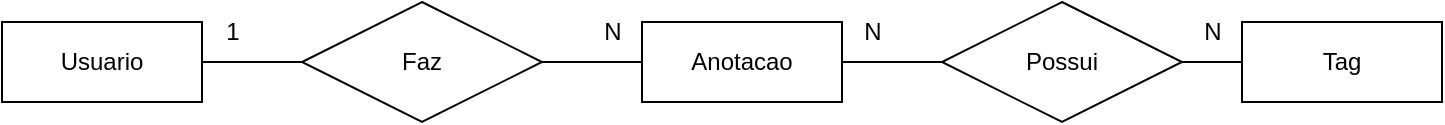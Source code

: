 <mxfile version="28.2.5" pages="3">
  <diagram name="Modelo Conceitual" id="Lt_gP5lcrWKtwSYR4-ge">
    <mxGraphModel dx="983" dy="536" grid="1" gridSize="10" guides="1" tooltips="1" connect="1" arrows="1" fold="1" page="1" pageScale="1" pageWidth="827" pageHeight="1169" math="0" shadow="0">
      <root>
        <mxCell id="0" />
        <mxCell id="1" parent="0" />
        <mxCell id="1m5cDO4Uhz5tJg_OAR0d-20" style="edgeStyle=orthogonalEdgeStyle;rounded=0;orthogonalLoop=1;jettySize=auto;html=1;endArrow=none;endFill=0;" edge="1" parent="1" source="1m5cDO4Uhz5tJg_OAR0d-14" target="1m5cDO4Uhz5tJg_OAR0d-17">
          <mxGeometry relative="1" as="geometry" />
        </mxCell>
        <mxCell id="1m5cDO4Uhz5tJg_OAR0d-14" value="Usuario" style="whiteSpace=wrap;html=1;align=center;" vertex="1" parent="1">
          <mxGeometry x="90" y="260" width="100" height="40" as="geometry" />
        </mxCell>
        <mxCell id="1m5cDO4Uhz5tJg_OAR0d-22" style="edgeStyle=orthogonalEdgeStyle;rounded=0;orthogonalLoop=1;jettySize=auto;html=1;endArrow=none;endFill=0;" edge="1" parent="1" source="1m5cDO4Uhz5tJg_OAR0d-15" target="1m5cDO4Uhz5tJg_OAR0d-18">
          <mxGeometry relative="1" as="geometry" />
        </mxCell>
        <mxCell id="1m5cDO4Uhz5tJg_OAR0d-15" value="Anotacao" style="whiteSpace=wrap;html=1;align=center;" vertex="1" parent="1">
          <mxGeometry x="410" y="260" width="100" height="40" as="geometry" />
        </mxCell>
        <mxCell id="1m5cDO4Uhz5tJg_OAR0d-16" value="Tag" style="whiteSpace=wrap;html=1;align=center;" vertex="1" parent="1">
          <mxGeometry x="710" y="260" width="100" height="40" as="geometry" />
        </mxCell>
        <mxCell id="1m5cDO4Uhz5tJg_OAR0d-21" style="edgeStyle=orthogonalEdgeStyle;rounded=0;orthogonalLoop=1;jettySize=auto;html=1;endArrow=none;endFill=0;" edge="1" parent="1" source="1m5cDO4Uhz5tJg_OAR0d-17" target="1m5cDO4Uhz5tJg_OAR0d-15">
          <mxGeometry relative="1" as="geometry" />
        </mxCell>
        <mxCell id="1m5cDO4Uhz5tJg_OAR0d-17" value="Faz" style="shape=rhombus;perimeter=rhombusPerimeter;whiteSpace=wrap;html=1;align=center;" vertex="1" parent="1">
          <mxGeometry x="240" y="250" width="120" height="60" as="geometry" />
        </mxCell>
        <mxCell id="1m5cDO4Uhz5tJg_OAR0d-23" style="edgeStyle=orthogonalEdgeStyle;rounded=0;orthogonalLoop=1;jettySize=auto;html=1;endArrow=none;endFill=0;" edge="1" parent="1" source="1m5cDO4Uhz5tJg_OAR0d-18" target="1m5cDO4Uhz5tJg_OAR0d-16">
          <mxGeometry relative="1" as="geometry" />
        </mxCell>
        <mxCell id="1m5cDO4Uhz5tJg_OAR0d-18" value="Possui" style="shape=rhombus;perimeter=rhombusPerimeter;whiteSpace=wrap;html=1;align=center;" vertex="1" parent="1">
          <mxGeometry x="560" y="250" width="120" height="60" as="geometry" />
        </mxCell>
        <mxCell id="1m5cDO4Uhz5tJg_OAR0d-24" value="1" style="text;html=1;align=center;verticalAlign=middle;resizable=0;points=[];autosize=1;strokeColor=none;fillColor=none;" vertex="1" parent="1">
          <mxGeometry x="190" y="250" width="30" height="30" as="geometry" />
        </mxCell>
        <mxCell id="1m5cDO4Uhz5tJg_OAR0d-25" value="N" style="text;html=1;align=center;verticalAlign=middle;resizable=0;points=[];autosize=1;strokeColor=none;fillColor=none;" vertex="1" parent="1">
          <mxGeometry x="380" y="250" width="30" height="30" as="geometry" />
        </mxCell>
        <mxCell id="1m5cDO4Uhz5tJg_OAR0d-26" value="N" style="text;html=1;align=center;verticalAlign=middle;resizable=0;points=[];autosize=1;strokeColor=none;fillColor=none;" vertex="1" parent="1">
          <mxGeometry x="510" y="250" width="30" height="30" as="geometry" />
        </mxCell>
        <mxCell id="1m5cDO4Uhz5tJg_OAR0d-27" value="N" style="text;html=1;align=center;verticalAlign=middle;resizable=0;points=[];autosize=1;strokeColor=none;fillColor=none;" vertex="1" parent="1">
          <mxGeometry x="680" y="250" width="30" height="30" as="geometry" />
        </mxCell>
      </root>
    </mxGraphModel>
  </diagram>
  <diagram name="Modelo Lógico" id="o75kNz4MQ6kqd22Fa2Tq">
    <mxGraphModel dx="2253" dy="777" grid="1" gridSize="10" guides="1" tooltips="1" connect="1" arrows="1" fold="1" page="1" pageScale="1" pageWidth="827" pageHeight="1169" math="0" shadow="0">
      <root>
        <mxCell id="HZD_evAEB9BxnQCouOl1-0" />
        <mxCell id="HZD_evAEB9BxnQCouOl1-1" parent="HZD_evAEB9BxnQCouOl1-0" />
        <mxCell id="0ffT88GB3_1SFxKbYCHc-0" value="Anotacao" style="shape=table;startSize=30;container=1;collapsible=1;childLayout=tableLayout;fixedRows=1;rowLines=0;fontStyle=1;align=center;resizeLast=1;html=1;" vertex="1" parent="HZD_evAEB9BxnQCouOl1-1">
          <mxGeometry x="290" y="120" width="180" height="270" as="geometry" />
        </mxCell>
        <mxCell id="0ffT88GB3_1SFxKbYCHc-1" value="" style="shape=tableRow;horizontal=0;startSize=0;swimlaneHead=0;swimlaneBody=0;fillColor=none;collapsible=0;dropTarget=0;points=[[0,0.5],[1,0.5]];portConstraint=eastwest;top=0;left=0;right=0;bottom=1;" vertex="1" parent="0ffT88GB3_1SFxKbYCHc-0">
          <mxGeometry y="30" width="180" height="30" as="geometry" />
        </mxCell>
        <mxCell id="0ffT88GB3_1SFxKbYCHc-2" value="PK" style="shape=partialRectangle;connectable=0;fillColor=none;top=0;left=0;bottom=0;right=0;fontStyle=1;overflow=hidden;whiteSpace=wrap;html=1;" vertex="1" parent="0ffT88GB3_1SFxKbYCHc-1">
          <mxGeometry width="30" height="30" as="geometry">
            <mxRectangle width="30" height="30" as="alternateBounds" />
          </mxGeometry>
        </mxCell>
        <mxCell id="0ffT88GB3_1SFxKbYCHc-3" value="id_anotacao" style="shape=partialRectangle;connectable=0;fillColor=none;top=0;left=0;bottom=0;right=0;align=left;spacingLeft=6;fontStyle=5;overflow=hidden;whiteSpace=wrap;html=1;" vertex="1" parent="0ffT88GB3_1SFxKbYCHc-1">
          <mxGeometry x="30" width="150" height="30" as="geometry">
            <mxRectangle width="150" height="30" as="alternateBounds" />
          </mxGeometry>
        </mxCell>
        <mxCell id="0ffT88GB3_1SFxKbYCHc-4" value="" style="shape=tableRow;horizontal=0;startSize=0;swimlaneHead=0;swimlaneBody=0;fillColor=none;collapsible=0;dropTarget=0;points=[[0,0.5],[1,0.5]];portConstraint=eastwest;top=0;left=0;right=0;bottom=0;" vertex="1" parent="0ffT88GB3_1SFxKbYCHc-0">
          <mxGeometry y="60" width="180" height="30" as="geometry" />
        </mxCell>
        <mxCell id="0ffT88GB3_1SFxKbYCHc-5" value="" style="shape=partialRectangle;connectable=0;fillColor=none;top=0;left=0;bottom=0;right=0;editable=1;overflow=hidden;whiteSpace=wrap;html=1;" vertex="1" parent="0ffT88GB3_1SFxKbYCHc-4">
          <mxGeometry width="30" height="30" as="geometry">
            <mxRectangle width="30" height="30" as="alternateBounds" />
          </mxGeometry>
        </mxCell>
        <mxCell id="0ffT88GB3_1SFxKbYCHc-6" value="titulo" style="shape=partialRectangle;connectable=0;fillColor=none;top=0;left=0;bottom=0;right=0;align=left;spacingLeft=6;overflow=hidden;whiteSpace=wrap;html=1;" vertex="1" parent="0ffT88GB3_1SFxKbYCHc-4">
          <mxGeometry x="30" width="150" height="30" as="geometry">
            <mxRectangle width="150" height="30" as="alternateBounds" />
          </mxGeometry>
        </mxCell>
        <mxCell id="0ffT88GB3_1SFxKbYCHc-7" value="" style="shape=tableRow;horizontal=0;startSize=0;swimlaneHead=0;swimlaneBody=0;fillColor=none;collapsible=0;dropTarget=0;points=[[0,0.5],[1,0.5]];portConstraint=eastwest;top=0;left=0;right=0;bottom=0;" vertex="1" parent="0ffT88GB3_1SFxKbYCHc-0">
          <mxGeometry y="90" width="180" height="30" as="geometry" />
        </mxCell>
        <mxCell id="0ffT88GB3_1SFxKbYCHc-8" value="" style="shape=partialRectangle;connectable=0;fillColor=none;top=0;left=0;bottom=0;right=0;editable=1;overflow=hidden;whiteSpace=wrap;html=1;" vertex="1" parent="0ffT88GB3_1SFxKbYCHc-7">
          <mxGeometry width="30" height="30" as="geometry">
            <mxRectangle width="30" height="30" as="alternateBounds" />
          </mxGeometry>
        </mxCell>
        <mxCell id="0ffT88GB3_1SFxKbYCHc-9" value="descricao" style="shape=partialRectangle;connectable=0;fillColor=none;top=0;left=0;bottom=0;right=0;align=left;spacingLeft=6;overflow=hidden;whiteSpace=wrap;html=1;" vertex="1" parent="0ffT88GB3_1SFxKbYCHc-7">
          <mxGeometry x="30" width="150" height="30" as="geometry">
            <mxRectangle width="150" height="30" as="alternateBounds" />
          </mxGeometry>
        </mxCell>
        <mxCell id="0ffT88GB3_1SFxKbYCHc-10" value="" style="shape=tableRow;horizontal=0;startSize=0;swimlaneHead=0;swimlaneBody=0;fillColor=none;collapsible=0;dropTarget=0;points=[[0,0.5],[1,0.5]];portConstraint=eastwest;top=0;left=0;right=0;bottom=0;" vertex="1" parent="0ffT88GB3_1SFxKbYCHc-0">
          <mxGeometry y="120" width="180" height="30" as="geometry" />
        </mxCell>
        <mxCell id="0ffT88GB3_1SFxKbYCHc-11" value="" style="shape=partialRectangle;connectable=0;fillColor=none;top=0;left=0;bottom=0;right=0;editable=1;overflow=hidden;whiteSpace=wrap;html=1;" vertex="1" parent="0ffT88GB3_1SFxKbYCHc-10">
          <mxGeometry width="30" height="30" as="geometry">
            <mxRectangle width="30" height="30" as="alternateBounds" />
          </mxGeometry>
        </mxCell>
        <mxCell id="0ffT88GB3_1SFxKbYCHc-12" value="imagem_url" style="shape=partialRectangle;connectable=0;fillColor=none;top=0;left=0;bottom=0;right=0;align=left;spacingLeft=6;overflow=hidden;whiteSpace=wrap;html=1;" vertex="1" parent="0ffT88GB3_1SFxKbYCHc-10">
          <mxGeometry x="30" width="150" height="30" as="geometry">
            <mxRectangle width="150" height="30" as="alternateBounds" />
          </mxGeometry>
        </mxCell>
        <mxCell id="0ffT88GB3_1SFxKbYCHc-13" value="" style="shape=tableRow;horizontal=0;startSize=0;swimlaneHead=0;swimlaneBody=0;fillColor=none;collapsible=0;dropTarget=0;points=[[0,0.5],[1,0.5]];portConstraint=eastwest;top=0;left=0;right=0;bottom=0;" vertex="1" parent="0ffT88GB3_1SFxKbYCHc-0">
          <mxGeometry y="150" width="180" height="30" as="geometry" />
        </mxCell>
        <mxCell id="0ffT88GB3_1SFxKbYCHc-14" value="" style="shape=partialRectangle;connectable=0;fillColor=none;top=0;left=0;bottom=0;right=0;editable=1;overflow=hidden;whiteSpace=wrap;html=1;" vertex="1" parent="0ffT88GB3_1SFxKbYCHc-13">
          <mxGeometry width="30" height="30" as="geometry">
            <mxRectangle width="30" height="30" as="alternateBounds" />
          </mxGeometry>
        </mxCell>
        <mxCell id="0ffT88GB3_1SFxKbYCHc-15" value="data_edicao" style="shape=partialRectangle;connectable=0;fillColor=none;top=0;left=0;bottom=0;right=0;align=left;spacingLeft=6;overflow=hidden;whiteSpace=wrap;html=1;" vertex="1" parent="0ffT88GB3_1SFxKbYCHc-13">
          <mxGeometry x="30" width="150" height="30" as="geometry">
            <mxRectangle width="150" height="30" as="alternateBounds" />
          </mxGeometry>
        </mxCell>
        <mxCell id="0ffT88GB3_1SFxKbYCHc-16" value="" style="shape=tableRow;horizontal=0;startSize=0;swimlaneHead=0;swimlaneBody=0;fillColor=none;collapsible=0;dropTarget=0;points=[[0,0.5],[1,0.5]];portConstraint=eastwest;top=0;left=0;right=0;bottom=0;" vertex="1" parent="0ffT88GB3_1SFxKbYCHc-0">
          <mxGeometry y="180" width="180" height="30" as="geometry" />
        </mxCell>
        <mxCell id="0ffT88GB3_1SFxKbYCHc-17" value="" style="shape=partialRectangle;connectable=0;fillColor=none;top=0;left=0;bottom=0;right=0;editable=1;overflow=hidden;whiteSpace=wrap;html=1;" vertex="1" parent="0ffT88GB3_1SFxKbYCHc-16">
          <mxGeometry width="30" height="30" as="geometry">
            <mxRectangle width="30" height="30" as="alternateBounds" />
          </mxGeometry>
        </mxCell>
        <mxCell id="0ffT88GB3_1SFxKbYCHc-18" value="data_criacao" style="shape=partialRectangle;connectable=0;fillColor=none;top=0;left=0;bottom=0;right=0;align=left;spacingLeft=6;overflow=hidden;whiteSpace=wrap;html=1;" vertex="1" parent="0ffT88GB3_1SFxKbYCHc-16">
          <mxGeometry x="30" width="150" height="30" as="geometry">
            <mxRectangle width="150" height="30" as="alternateBounds" />
          </mxGeometry>
        </mxCell>
        <mxCell id="0ffT88GB3_1SFxKbYCHc-19" value="" style="shape=tableRow;horizontal=0;startSize=0;swimlaneHead=0;swimlaneBody=0;fillColor=none;collapsible=0;dropTarget=0;points=[[0,0.5],[1,0.5]];portConstraint=eastwest;top=0;left=0;right=0;bottom=0;" vertex="1" parent="0ffT88GB3_1SFxKbYCHc-0">
          <mxGeometry y="210" width="180" height="30" as="geometry" />
        </mxCell>
        <mxCell id="0ffT88GB3_1SFxKbYCHc-20" value="" style="shape=partialRectangle;connectable=0;fillColor=none;top=0;left=0;bottom=0;right=0;editable=1;overflow=hidden;whiteSpace=wrap;html=1;" vertex="1" parent="0ffT88GB3_1SFxKbYCHc-19">
          <mxGeometry width="30" height="30" as="geometry">
            <mxRectangle width="30" height="30" as="alternateBounds" />
          </mxGeometry>
        </mxCell>
        <mxCell id="0ffT88GB3_1SFxKbYCHc-21" value="arquivada" style="shape=partialRectangle;connectable=0;fillColor=none;top=0;left=0;bottom=0;right=0;align=left;spacingLeft=6;overflow=hidden;whiteSpace=wrap;html=1;" vertex="1" parent="0ffT88GB3_1SFxKbYCHc-19">
          <mxGeometry x="30" width="150" height="30" as="geometry">
            <mxRectangle width="150" height="30" as="alternateBounds" />
          </mxGeometry>
        </mxCell>
        <mxCell id="0ffT88GB3_1SFxKbYCHc-22" value="" style="shape=tableRow;horizontal=0;startSize=0;swimlaneHead=0;swimlaneBody=0;fillColor=none;collapsible=0;dropTarget=0;points=[[0,0.5],[1,0.5]];portConstraint=eastwest;top=0;left=0;right=0;bottom=0;" vertex="1" parent="0ffT88GB3_1SFxKbYCHc-0">
          <mxGeometry y="240" width="180" height="30" as="geometry" />
        </mxCell>
        <mxCell id="0ffT88GB3_1SFxKbYCHc-23" value="FK" style="shape=partialRectangle;connectable=0;fillColor=none;top=0;left=0;bottom=0;right=0;editable=1;overflow=hidden;whiteSpace=wrap;html=1;" vertex="1" parent="0ffT88GB3_1SFxKbYCHc-22">
          <mxGeometry width="30" height="30" as="geometry">
            <mxRectangle width="30" height="30" as="alternateBounds" />
          </mxGeometry>
        </mxCell>
        <mxCell id="0ffT88GB3_1SFxKbYCHc-24" value="id_usuario" style="shape=partialRectangle;connectable=0;fillColor=none;top=0;left=0;bottom=0;right=0;align=left;spacingLeft=6;overflow=hidden;whiteSpace=wrap;html=1;" vertex="1" parent="0ffT88GB3_1SFxKbYCHc-22">
          <mxGeometry x="30" width="150" height="30" as="geometry">
            <mxRectangle width="150" height="30" as="alternateBounds" />
          </mxGeometry>
        </mxCell>
        <mxCell id="0ffT88GB3_1SFxKbYCHc-25" value="Usuario" style="shape=table;startSize=30;container=1;collapsible=1;childLayout=tableLayout;fixedRows=1;rowLines=0;fontStyle=1;align=center;resizeLast=1;html=1;" vertex="1" parent="HZD_evAEB9BxnQCouOl1-1">
          <mxGeometry y="330" width="180" height="150" as="geometry" />
        </mxCell>
        <mxCell id="0ffT88GB3_1SFxKbYCHc-26" value="" style="shape=tableRow;horizontal=0;startSize=0;swimlaneHead=0;swimlaneBody=0;fillColor=none;collapsible=0;dropTarget=0;points=[[0,0.5],[1,0.5]];portConstraint=eastwest;top=0;left=0;right=0;bottom=1;" vertex="1" parent="0ffT88GB3_1SFxKbYCHc-25">
          <mxGeometry y="30" width="180" height="30" as="geometry" />
        </mxCell>
        <mxCell id="0ffT88GB3_1SFxKbYCHc-27" value="PK" style="shape=partialRectangle;connectable=0;fillColor=none;top=0;left=0;bottom=0;right=0;fontStyle=1;overflow=hidden;whiteSpace=wrap;html=1;" vertex="1" parent="0ffT88GB3_1SFxKbYCHc-26">
          <mxGeometry width="30" height="30" as="geometry">
            <mxRectangle width="30" height="30" as="alternateBounds" />
          </mxGeometry>
        </mxCell>
        <mxCell id="0ffT88GB3_1SFxKbYCHc-28" value="id_usuario" style="shape=partialRectangle;connectable=0;fillColor=none;top=0;left=0;bottom=0;right=0;align=left;spacingLeft=6;fontStyle=5;overflow=hidden;whiteSpace=wrap;html=1;" vertex="1" parent="0ffT88GB3_1SFxKbYCHc-26">
          <mxGeometry x="30" width="150" height="30" as="geometry">
            <mxRectangle width="150" height="30" as="alternateBounds" />
          </mxGeometry>
        </mxCell>
        <mxCell id="0ffT88GB3_1SFxKbYCHc-29" value="" style="shape=tableRow;horizontal=0;startSize=0;swimlaneHead=0;swimlaneBody=0;fillColor=none;collapsible=0;dropTarget=0;points=[[0,0.5],[1,0.5]];portConstraint=eastwest;top=0;left=0;right=0;bottom=0;" vertex="1" parent="0ffT88GB3_1SFxKbYCHc-25">
          <mxGeometry y="60" width="180" height="30" as="geometry" />
        </mxCell>
        <mxCell id="0ffT88GB3_1SFxKbYCHc-30" value="" style="shape=partialRectangle;connectable=0;fillColor=none;top=0;left=0;bottom=0;right=0;editable=1;overflow=hidden;whiteSpace=wrap;html=1;" vertex="1" parent="0ffT88GB3_1SFxKbYCHc-29">
          <mxGeometry width="30" height="30" as="geometry">
            <mxRectangle width="30" height="30" as="alternateBounds" />
          </mxGeometry>
        </mxCell>
        <mxCell id="0ffT88GB3_1SFxKbYCHc-31" value="nome" style="shape=partialRectangle;connectable=0;fillColor=none;top=0;left=0;bottom=0;right=0;align=left;spacingLeft=6;overflow=hidden;whiteSpace=wrap;html=1;" vertex="1" parent="0ffT88GB3_1SFxKbYCHc-29">
          <mxGeometry x="30" width="150" height="30" as="geometry">
            <mxRectangle width="150" height="30" as="alternateBounds" />
          </mxGeometry>
        </mxCell>
        <mxCell id="0ffT88GB3_1SFxKbYCHc-32" value="" style="shape=tableRow;horizontal=0;startSize=0;swimlaneHead=0;swimlaneBody=0;fillColor=none;collapsible=0;dropTarget=0;points=[[0,0.5],[1,0.5]];portConstraint=eastwest;top=0;left=0;right=0;bottom=0;" vertex="1" parent="0ffT88GB3_1SFxKbYCHc-25">
          <mxGeometry y="90" width="180" height="30" as="geometry" />
        </mxCell>
        <mxCell id="0ffT88GB3_1SFxKbYCHc-33" value="" style="shape=partialRectangle;connectable=0;fillColor=none;top=0;left=0;bottom=0;right=0;editable=1;overflow=hidden;whiteSpace=wrap;html=1;" vertex="1" parent="0ffT88GB3_1SFxKbYCHc-32">
          <mxGeometry width="30" height="30" as="geometry">
            <mxRectangle width="30" height="30" as="alternateBounds" />
          </mxGeometry>
        </mxCell>
        <mxCell id="0ffT88GB3_1SFxKbYCHc-34" value="email" style="shape=partialRectangle;connectable=0;fillColor=none;top=0;left=0;bottom=0;right=0;align=left;spacingLeft=6;overflow=hidden;whiteSpace=wrap;html=1;" vertex="1" parent="0ffT88GB3_1SFxKbYCHc-32">
          <mxGeometry x="30" width="150" height="30" as="geometry">
            <mxRectangle width="150" height="30" as="alternateBounds" />
          </mxGeometry>
        </mxCell>
        <mxCell id="0ffT88GB3_1SFxKbYCHc-35" value="" style="shape=tableRow;horizontal=0;startSize=0;swimlaneHead=0;swimlaneBody=0;fillColor=none;collapsible=0;dropTarget=0;points=[[0,0.5],[1,0.5]];portConstraint=eastwest;top=0;left=0;right=0;bottom=0;" vertex="1" parent="0ffT88GB3_1SFxKbYCHc-25">
          <mxGeometry y="120" width="180" height="30" as="geometry" />
        </mxCell>
        <mxCell id="0ffT88GB3_1SFxKbYCHc-36" value="" style="shape=partialRectangle;connectable=0;fillColor=none;top=0;left=0;bottom=0;right=0;editable=1;overflow=hidden;whiteSpace=wrap;html=1;" vertex="1" parent="0ffT88GB3_1SFxKbYCHc-35">
          <mxGeometry width="30" height="30" as="geometry">
            <mxRectangle width="30" height="30" as="alternateBounds" />
          </mxGeometry>
        </mxCell>
        <mxCell id="0ffT88GB3_1SFxKbYCHc-37" value="senha" style="shape=partialRectangle;connectable=0;fillColor=none;top=0;left=0;bottom=0;right=0;align=left;spacingLeft=6;overflow=hidden;whiteSpace=wrap;html=1;" vertex="1" parent="0ffT88GB3_1SFxKbYCHc-35">
          <mxGeometry x="30" width="150" height="30" as="geometry">
            <mxRectangle width="150" height="30" as="alternateBounds" />
          </mxGeometry>
        </mxCell>
        <mxCell id="0ffT88GB3_1SFxKbYCHc-50" value="" style="edgeStyle=entityRelationEdgeStyle;fontSize=12;html=1;endArrow=ERmany;rounded=0;exitX=1;exitY=0.5;exitDx=0;exitDy=0;entryX=0;entryY=0.5;entryDx=0;entryDy=0;" edge="1" parent="HZD_evAEB9BxnQCouOl1-1" source="0ffT88GB3_1SFxKbYCHc-26" target="0ffT88GB3_1SFxKbYCHc-22">
          <mxGeometry width="100" height="100" relative="1" as="geometry">
            <mxPoint x="130" y="530" as="sourcePoint" />
            <mxPoint x="230" y="430" as="targetPoint" />
          </mxGeometry>
        </mxCell>
        <mxCell id="0ffT88GB3_1SFxKbYCHc-51" value="TagAnotacao" style="shape=table;startSize=30;container=1;collapsible=1;childLayout=tableLayout;fixedRows=1;rowLines=0;fontStyle=1;align=center;resizeLast=1;html=1;" vertex="1" parent="HZD_evAEB9BxnQCouOl1-1">
          <mxGeometry x="590" y="330" width="180" height="90" as="geometry" />
        </mxCell>
        <mxCell id="0ffT88GB3_1SFxKbYCHc-55" value="" style="shape=tableRow;horizontal=0;startSize=0;swimlaneHead=0;swimlaneBody=0;fillColor=none;collapsible=0;dropTarget=0;points=[[0,0.5],[1,0.5]];portConstraint=eastwest;top=0;left=0;right=0;bottom=0;" vertex="1" parent="0ffT88GB3_1SFxKbYCHc-51">
          <mxGeometry y="30" width="180" height="30" as="geometry" />
        </mxCell>
        <mxCell id="0ffT88GB3_1SFxKbYCHc-56" value="&lt;b&gt;PK, FK&lt;/b&gt;" style="shape=partialRectangle;connectable=0;fillColor=none;top=0;left=0;bottom=0;right=0;editable=1;overflow=hidden;whiteSpace=wrap;html=1;" vertex="1" parent="0ffT88GB3_1SFxKbYCHc-55">
          <mxGeometry width="50" height="30" as="geometry">
            <mxRectangle width="50" height="30" as="alternateBounds" />
          </mxGeometry>
        </mxCell>
        <mxCell id="0ffT88GB3_1SFxKbYCHc-57" value="id_anotacao" style="shape=partialRectangle;connectable=0;fillColor=none;top=0;left=0;bottom=0;right=0;align=left;spacingLeft=6;overflow=hidden;whiteSpace=wrap;html=1;" vertex="1" parent="0ffT88GB3_1SFxKbYCHc-55">
          <mxGeometry x="50" width="130" height="30" as="geometry">
            <mxRectangle width="130" height="30" as="alternateBounds" />
          </mxGeometry>
        </mxCell>
        <mxCell id="0ffT88GB3_1SFxKbYCHc-58" value="" style="shape=tableRow;horizontal=0;startSize=0;swimlaneHead=0;swimlaneBody=0;fillColor=none;collapsible=0;dropTarget=0;points=[[0,0.5],[1,0.5]];portConstraint=eastwest;top=0;left=0;right=0;bottom=0;" vertex="1" parent="0ffT88GB3_1SFxKbYCHc-51">
          <mxGeometry y="60" width="180" height="30" as="geometry" />
        </mxCell>
        <mxCell id="0ffT88GB3_1SFxKbYCHc-59" value="&lt;b&gt;PK, FK&lt;/b&gt;" style="shape=partialRectangle;connectable=0;fillColor=none;top=0;left=0;bottom=0;right=0;editable=1;overflow=hidden;whiteSpace=wrap;html=1;" vertex="1" parent="0ffT88GB3_1SFxKbYCHc-58">
          <mxGeometry width="50" height="30" as="geometry">
            <mxRectangle width="50" height="30" as="alternateBounds" />
          </mxGeometry>
        </mxCell>
        <mxCell id="0ffT88GB3_1SFxKbYCHc-60" value="id_tag" style="shape=partialRectangle;connectable=0;fillColor=none;top=0;left=0;bottom=0;right=0;align=left;spacingLeft=6;overflow=hidden;whiteSpace=wrap;html=1;" vertex="1" parent="0ffT88GB3_1SFxKbYCHc-58">
          <mxGeometry x="50" width="130" height="30" as="geometry">
            <mxRectangle width="130" height="30" as="alternateBounds" />
          </mxGeometry>
        </mxCell>
        <mxCell id="0ffT88GB3_1SFxKbYCHc-64" value="Tag" style="shape=table;startSize=30;container=1;collapsible=1;childLayout=tableLayout;fixedRows=1;rowLines=0;fontStyle=1;align=center;resizeLast=1;html=1;" vertex="1" parent="HZD_evAEB9BxnQCouOl1-1">
          <mxGeometry x="290" y="470" width="180" height="150" as="geometry" />
        </mxCell>
        <mxCell id="0ffT88GB3_1SFxKbYCHc-65" value="" style="shape=tableRow;horizontal=0;startSize=0;swimlaneHead=0;swimlaneBody=0;fillColor=none;collapsible=0;dropTarget=0;points=[[0,0.5],[1,0.5]];portConstraint=eastwest;top=0;left=0;right=0;bottom=1;" vertex="1" parent="0ffT88GB3_1SFxKbYCHc-64">
          <mxGeometry y="30" width="180" height="30" as="geometry" />
        </mxCell>
        <mxCell id="0ffT88GB3_1SFxKbYCHc-66" value="PK" style="shape=partialRectangle;connectable=0;fillColor=none;top=0;left=0;bottom=0;right=0;fontStyle=1;overflow=hidden;whiteSpace=wrap;html=1;" vertex="1" parent="0ffT88GB3_1SFxKbYCHc-65">
          <mxGeometry width="30" height="30" as="geometry">
            <mxRectangle width="30" height="30" as="alternateBounds" />
          </mxGeometry>
        </mxCell>
        <mxCell id="0ffT88GB3_1SFxKbYCHc-67" value="id_tag" style="shape=partialRectangle;connectable=0;fillColor=none;top=0;left=0;bottom=0;right=0;align=left;spacingLeft=6;fontStyle=5;overflow=hidden;whiteSpace=wrap;html=1;" vertex="1" parent="0ffT88GB3_1SFxKbYCHc-65">
          <mxGeometry x="30" width="150" height="30" as="geometry">
            <mxRectangle width="150" height="30" as="alternateBounds" />
          </mxGeometry>
        </mxCell>
        <mxCell id="0ffT88GB3_1SFxKbYCHc-68" value="" style="shape=tableRow;horizontal=0;startSize=0;swimlaneHead=0;swimlaneBody=0;fillColor=none;collapsible=0;dropTarget=0;points=[[0,0.5],[1,0.5]];portConstraint=eastwest;top=0;left=0;right=0;bottom=0;" vertex="1" parent="0ffT88GB3_1SFxKbYCHc-64">
          <mxGeometry y="60" width="180" height="30" as="geometry" />
        </mxCell>
        <mxCell id="0ffT88GB3_1SFxKbYCHc-69" value="" style="shape=partialRectangle;connectable=0;fillColor=none;top=0;left=0;bottom=0;right=0;editable=1;overflow=hidden;whiteSpace=wrap;html=1;" vertex="1" parent="0ffT88GB3_1SFxKbYCHc-68">
          <mxGeometry width="30" height="30" as="geometry">
            <mxRectangle width="30" height="30" as="alternateBounds" />
          </mxGeometry>
        </mxCell>
        <mxCell id="0ffT88GB3_1SFxKbYCHc-70" value="nome" style="shape=partialRectangle;connectable=0;fillColor=none;top=0;left=0;bottom=0;right=0;align=left;spacingLeft=6;overflow=hidden;whiteSpace=wrap;html=1;" vertex="1" parent="0ffT88GB3_1SFxKbYCHc-68">
          <mxGeometry x="30" width="150" height="30" as="geometry">
            <mxRectangle width="150" height="30" as="alternateBounds" />
          </mxGeometry>
        </mxCell>
        <mxCell id="0ffT88GB3_1SFxKbYCHc-71" value="" style="shape=tableRow;horizontal=0;startSize=0;swimlaneHead=0;swimlaneBody=0;fillColor=none;collapsible=0;dropTarget=0;points=[[0,0.5],[1,0.5]];portConstraint=eastwest;top=0;left=0;right=0;bottom=0;" vertex="1" parent="0ffT88GB3_1SFxKbYCHc-64">
          <mxGeometry y="90" width="180" height="30" as="geometry" />
        </mxCell>
        <mxCell id="0ffT88GB3_1SFxKbYCHc-72" value="" style="shape=partialRectangle;connectable=0;fillColor=none;top=0;left=0;bottom=0;right=0;editable=1;overflow=hidden;whiteSpace=wrap;html=1;" vertex="1" parent="0ffT88GB3_1SFxKbYCHc-71">
          <mxGeometry width="30" height="30" as="geometry">
            <mxRectangle width="30" height="30" as="alternateBounds" />
          </mxGeometry>
        </mxCell>
        <mxCell id="0ffT88GB3_1SFxKbYCHc-73" value="email" style="shape=partialRectangle;connectable=0;fillColor=none;top=0;left=0;bottom=0;right=0;align=left;spacingLeft=6;overflow=hidden;whiteSpace=wrap;html=1;" vertex="1" parent="0ffT88GB3_1SFxKbYCHc-71">
          <mxGeometry x="30" width="150" height="30" as="geometry">
            <mxRectangle width="150" height="30" as="alternateBounds" />
          </mxGeometry>
        </mxCell>
        <mxCell id="0ffT88GB3_1SFxKbYCHc-74" value="" style="shape=tableRow;horizontal=0;startSize=0;swimlaneHead=0;swimlaneBody=0;fillColor=none;collapsible=0;dropTarget=0;points=[[0,0.5],[1,0.5]];portConstraint=eastwest;top=0;left=0;right=0;bottom=0;" vertex="1" parent="0ffT88GB3_1SFxKbYCHc-64">
          <mxGeometry y="120" width="180" height="30" as="geometry" />
        </mxCell>
        <mxCell id="0ffT88GB3_1SFxKbYCHc-75" value="FK" style="shape=partialRectangle;connectable=0;fillColor=none;top=0;left=0;bottom=0;right=0;editable=1;overflow=hidden;whiteSpace=wrap;html=1;" vertex="1" parent="0ffT88GB3_1SFxKbYCHc-74">
          <mxGeometry width="30" height="30" as="geometry">
            <mxRectangle width="30" height="30" as="alternateBounds" />
          </mxGeometry>
        </mxCell>
        <mxCell id="0ffT88GB3_1SFxKbYCHc-76" value="id_usuario" style="shape=partialRectangle;connectable=0;fillColor=none;top=0;left=0;bottom=0;right=0;align=left;spacingLeft=6;overflow=hidden;whiteSpace=wrap;html=1;" vertex="1" parent="0ffT88GB3_1SFxKbYCHc-74">
          <mxGeometry x="30" width="150" height="30" as="geometry">
            <mxRectangle width="150" height="30" as="alternateBounds" />
          </mxGeometry>
        </mxCell>
        <mxCell id="0ffT88GB3_1SFxKbYCHc-77" value="" style="edgeStyle=orthogonalEdgeStyle;fontSize=12;html=1;endArrow=ERmany;rounded=0;exitX=0;exitY=0.5;exitDx=0;exitDy=0;entryX=0;entryY=0.5;entryDx=0;entryDy=0;" edge="1" parent="HZD_evAEB9BxnQCouOl1-1" source="0ffT88GB3_1SFxKbYCHc-26" target="0ffT88GB3_1SFxKbYCHc-74">
          <mxGeometry width="100" height="100" relative="1" as="geometry">
            <mxPoint x="190" y="450" as="sourcePoint" />
            <mxPoint x="300" y="450" as="targetPoint" />
            <Array as="points">
              <mxPoint x="-50" y="375" />
              <mxPoint x="-50" y="605" />
            </Array>
          </mxGeometry>
        </mxCell>
        <mxCell id="0ffT88GB3_1SFxKbYCHc-78" value="" style="edgeStyle=entityRelationEdgeStyle;fontSize=12;html=1;endArrow=ERoneToMany;rounded=0;exitX=1;exitY=0.5;exitDx=0;exitDy=0;entryX=0;entryY=0.5;entryDx=0;entryDy=0;" edge="1" parent="HZD_evAEB9BxnQCouOl1-1" source="0ffT88GB3_1SFxKbYCHc-65" target="0ffT88GB3_1SFxKbYCHc-58">
          <mxGeometry width="100" height="100" relative="1" as="geometry">
            <mxPoint x="480" y="510" as="sourcePoint" />
            <mxPoint x="580" y="410" as="targetPoint" />
          </mxGeometry>
        </mxCell>
        <mxCell id="0ffT88GB3_1SFxKbYCHc-79" value="" style="edgeStyle=entityRelationEdgeStyle;fontSize=12;html=1;endArrow=ERoneToMany;rounded=0;exitX=1;exitY=0.5;exitDx=0;exitDy=0;" edge="1" parent="HZD_evAEB9BxnQCouOl1-1" source="0ffT88GB3_1SFxKbYCHc-1" target="0ffT88GB3_1SFxKbYCHc-55">
          <mxGeometry width="100" height="100" relative="1" as="geometry">
            <mxPoint x="450" y="470" as="sourcePoint" />
            <mxPoint x="550" y="370" as="targetPoint" />
          </mxGeometry>
        </mxCell>
      </root>
    </mxGraphModel>
  </diagram>
  <diagram name="Modelo Físico" id="zngTlJlwkHUJHQEzbrjp">
    <mxGraphModel dx="1426" dy="777" grid="1" gridSize="10" guides="1" tooltips="1" connect="1" arrows="1" fold="1" page="1" pageScale="1" pageWidth="827" pageHeight="1169" math="0" shadow="0">
      <root>
        <mxCell id="N5IxYLhtKtaJMpK6cGMB-0" />
        <mxCell id="N5IxYLhtKtaJMpK6cGMB-1" parent="N5IxYLhtKtaJMpK6cGMB-0" />
        <mxCell id="QY6effW6L2uUd4YasgH5-0" value="Anotacao" style="shape=table;startSize=30;container=1;collapsible=1;childLayout=tableLayout;fixedRows=1;rowLines=0;fontStyle=1;align=center;resizeLast=1;html=1;" vertex="1" parent="N5IxYLhtKtaJMpK6cGMB-1">
          <mxGeometry x="460" y="410" width="180" height="270" as="geometry" />
        </mxCell>
        <mxCell id="QY6effW6L2uUd4YasgH5-1" value="" style="shape=tableRow;horizontal=0;startSize=0;swimlaneHead=0;swimlaneBody=0;fillColor=none;collapsible=0;dropTarget=0;points=[[0,0.5],[1,0.5]];portConstraint=eastwest;top=0;left=0;right=0;bottom=1;" vertex="1" parent="QY6effW6L2uUd4YasgH5-0">
          <mxGeometry y="30" width="180" height="30" as="geometry" />
        </mxCell>
        <mxCell id="QY6effW6L2uUd4YasgH5-2" value="PK" style="shape=partialRectangle;connectable=0;fillColor=none;top=0;left=0;bottom=0;right=0;fontStyle=1;overflow=hidden;whiteSpace=wrap;html=1;" vertex="1" parent="QY6effW6L2uUd4YasgH5-1">
          <mxGeometry width="30" height="30" as="geometry">
            <mxRectangle width="30" height="30" as="alternateBounds" />
          </mxGeometry>
        </mxCell>
        <mxCell id="QY6effW6L2uUd4YasgH5-3" value="id_anotacao INTEGER" style="shape=partialRectangle;connectable=0;fillColor=none;top=0;left=0;bottom=0;right=0;align=left;spacingLeft=6;fontStyle=5;overflow=hidden;whiteSpace=wrap;html=1;" vertex="1" parent="QY6effW6L2uUd4YasgH5-1">
          <mxGeometry x="30" width="150" height="30" as="geometry">
            <mxRectangle width="150" height="30" as="alternateBounds" />
          </mxGeometry>
        </mxCell>
        <mxCell id="QY6effW6L2uUd4YasgH5-4" value="" style="shape=tableRow;horizontal=0;startSize=0;swimlaneHead=0;swimlaneBody=0;fillColor=none;collapsible=0;dropTarget=0;points=[[0,0.5],[1,0.5]];portConstraint=eastwest;top=0;left=0;right=0;bottom=0;" vertex="1" parent="QY6effW6L2uUd4YasgH5-0">
          <mxGeometry y="60" width="180" height="30" as="geometry" />
        </mxCell>
        <mxCell id="QY6effW6L2uUd4YasgH5-5" value="" style="shape=partialRectangle;connectable=0;fillColor=none;top=0;left=0;bottom=0;right=0;editable=1;overflow=hidden;whiteSpace=wrap;html=1;" vertex="1" parent="QY6effW6L2uUd4YasgH5-4">
          <mxGeometry width="30" height="30" as="geometry">
            <mxRectangle width="30" height="30" as="alternateBounds" />
          </mxGeometry>
        </mxCell>
        <mxCell id="QY6effW6L2uUd4YasgH5-6" value="titulo TEXT NOT NULL" style="shape=partialRectangle;connectable=0;fillColor=none;top=0;left=0;bottom=0;right=0;align=left;spacingLeft=6;overflow=hidden;whiteSpace=wrap;html=1;" vertex="1" parent="QY6effW6L2uUd4YasgH5-4">
          <mxGeometry x="30" width="150" height="30" as="geometry">
            <mxRectangle width="150" height="30" as="alternateBounds" />
          </mxGeometry>
        </mxCell>
        <mxCell id="QY6effW6L2uUd4YasgH5-7" value="" style="shape=tableRow;horizontal=0;startSize=0;swimlaneHead=0;swimlaneBody=0;fillColor=none;collapsible=0;dropTarget=0;points=[[0,0.5],[1,0.5]];portConstraint=eastwest;top=0;left=0;right=0;bottom=0;" vertex="1" parent="QY6effW6L2uUd4YasgH5-0">
          <mxGeometry y="90" width="180" height="30" as="geometry" />
        </mxCell>
        <mxCell id="QY6effW6L2uUd4YasgH5-8" value="" style="shape=partialRectangle;connectable=0;fillColor=none;top=0;left=0;bottom=0;right=0;editable=1;overflow=hidden;whiteSpace=wrap;html=1;" vertex="1" parent="QY6effW6L2uUd4YasgH5-7">
          <mxGeometry width="30" height="30" as="geometry">
            <mxRectangle width="30" height="30" as="alternateBounds" />
          </mxGeometry>
        </mxCell>
        <mxCell id="QY6effW6L2uUd4YasgH5-9" value="descricao TEXT" style="shape=partialRectangle;connectable=0;fillColor=none;top=0;left=0;bottom=0;right=0;align=left;spacingLeft=6;overflow=hidden;whiteSpace=wrap;html=1;" vertex="1" parent="QY6effW6L2uUd4YasgH5-7">
          <mxGeometry x="30" width="150" height="30" as="geometry">
            <mxRectangle width="150" height="30" as="alternateBounds" />
          </mxGeometry>
        </mxCell>
        <mxCell id="QY6effW6L2uUd4YasgH5-10" value="" style="shape=tableRow;horizontal=0;startSize=0;swimlaneHead=0;swimlaneBody=0;fillColor=none;collapsible=0;dropTarget=0;points=[[0,0.5],[1,0.5]];portConstraint=eastwest;top=0;left=0;right=0;bottom=0;" vertex="1" parent="QY6effW6L2uUd4YasgH5-0">
          <mxGeometry y="120" width="180" height="30" as="geometry" />
        </mxCell>
        <mxCell id="QY6effW6L2uUd4YasgH5-11" value="" style="shape=partialRectangle;connectable=0;fillColor=none;top=0;left=0;bottom=0;right=0;editable=1;overflow=hidden;whiteSpace=wrap;html=1;" vertex="1" parent="QY6effW6L2uUd4YasgH5-10">
          <mxGeometry width="30" height="30" as="geometry">
            <mxRectangle width="30" height="30" as="alternateBounds" />
          </mxGeometry>
        </mxCell>
        <mxCell id="QY6effW6L2uUd4YasgH5-12" value="imagem_url TEXT" style="shape=partialRectangle;connectable=0;fillColor=none;top=0;left=0;bottom=0;right=0;align=left;spacingLeft=6;overflow=hidden;whiteSpace=wrap;html=1;" vertex="1" parent="QY6effW6L2uUd4YasgH5-10">
          <mxGeometry x="30" width="150" height="30" as="geometry">
            <mxRectangle width="150" height="30" as="alternateBounds" />
          </mxGeometry>
        </mxCell>
        <mxCell id="QY6effW6L2uUd4YasgH5-13" value="" style="shape=tableRow;horizontal=0;startSize=0;swimlaneHead=0;swimlaneBody=0;fillColor=none;collapsible=0;dropTarget=0;points=[[0,0.5],[1,0.5]];portConstraint=eastwest;top=0;left=0;right=0;bottom=0;" vertex="1" parent="QY6effW6L2uUd4YasgH5-0">
          <mxGeometry y="150" width="180" height="30" as="geometry" />
        </mxCell>
        <mxCell id="QY6effW6L2uUd4YasgH5-14" value="" style="shape=partialRectangle;connectable=0;fillColor=none;top=0;left=0;bottom=0;right=0;editable=1;overflow=hidden;whiteSpace=wrap;html=1;" vertex="1" parent="QY6effW6L2uUd4YasgH5-13">
          <mxGeometry width="30" height="30" as="geometry">
            <mxRectangle width="30" height="30" as="alternateBounds" />
          </mxGeometry>
        </mxCell>
        <mxCell id="QY6effW6L2uUd4YasgH5-15" value="data_edicao TIMESTAMPTZ" style="shape=partialRectangle;connectable=0;fillColor=none;top=0;left=0;bottom=0;right=0;align=left;spacingLeft=6;overflow=hidden;whiteSpace=wrap;html=1;" vertex="1" parent="QY6effW6L2uUd4YasgH5-13">
          <mxGeometry x="30" width="150" height="30" as="geometry">
            <mxRectangle width="150" height="30" as="alternateBounds" />
          </mxGeometry>
        </mxCell>
        <mxCell id="QY6effW6L2uUd4YasgH5-16" value="" style="shape=tableRow;horizontal=0;startSize=0;swimlaneHead=0;swimlaneBody=0;fillColor=none;collapsible=0;dropTarget=0;points=[[0,0.5],[1,0.5]];portConstraint=eastwest;top=0;left=0;right=0;bottom=0;" vertex="1" parent="QY6effW6L2uUd4YasgH5-0">
          <mxGeometry y="180" width="180" height="30" as="geometry" />
        </mxCell>
        <mxCell id="QY6effW6L2uUd4YasgH5-17" value="" style="shape=partialRectangle;connectable=0;fillColor=none;top=0;left=0;bottom=0;right=0;editable=1;overflow=hidden;whiteSpace=wrap;html=1;" vertex="1" parent="QY6effW6L2uUd4YasgH5-16">
          <mxGeometry width="30" height="30" as="geometry">
            <mxRectangle width="30" height="30" as="alternateBounds" />
          </mxGeometry>
        </mxCell>
        <mxCell id="QY6effW6L2uUd4YasgH5-18" value="data_criacao TIMESTAMPTZ" style="shape=partialRectangle;connectable=0;fillColor=none;top=0;left=0;bottom=0;right=0;align=left;spacingLeft=6;overflow=hidden;whiteSpace=wrap;html=1;" vertex="1" parent="QY6effW6L2uUd4YasgH5-16">
          <mxGeometry x="30" width="150" height="30" as="geometry">
            <mxRectangle width="150" height="30" as="alternateBounds" />
          </mxGeometry>
        </mxCell>
        <mxCell id="QY6effW6L2uUd4YasgH5-19" value="" style="shape=tableRow;horizontal=0;startSize=0;swimlaneHead=0;swimlaneBody=0;fillColor=none;collapsible=0;dropTarget=0;points=[[0,0.5],[1,0.5]];portConstraint=eastwest;top=0;left=0;right=0;bottom=0;" vertex="1" parent="QY6effW6L2uUd4YasgH5-0">
          <mxGeometry y="210" width="180" height="30" as="geometry" />
        </mxCell>
        <mxCell id="QY6effW6L2uUd4YasgH5-20" value="" style="shape=partialRectangle;connectable=0;fillColor=none;top=0;left=0;bottom=0;right=0;editable=1;overflow=hidden;whiteSpace=wrap;html=1;" vertex="1" parent="QY6effW6L2uUd4YasgH5-19">
          <mxGeometry width="30" height="30" as="geometry">
            <mxRectangle width="30" height="30" as="alternateBounds" />
          </mxGeometry>
        </mxCell>
        <mxCell id="QY6effW6L2uUd4YasgH5-21" value="arquivada BOOLEAN" style="shape=partialRectangle;connectable=0;fillColor=none;top=0;left=0;bottom=0;right=0;align=left;spacingLeft=6;overflow=hidden;whiteSpace=wrap;html=1;" vertex="1" parent="QY6effW6L2uUd4YasgH5-19">
          <mxGeometry x="30" width="150" height="30" as="geometry">
            <mxRectangle width="150" height="30" as="alternateBounds" />
          </mxGeometry>
        </mxCell>
        <mxCell id="QY6effW6L2uUd4YasgH5-22" value="" style="shape=tableRow;horizontal=0;startSize=0;swimlaneHead=0;swimlaneBody=0;fillColor=none;collapsible=0;dropTarget=0;points=[[0,0.5],[1,0.5]];portConstraint=eastwest;top=0;left=0;right=0;bottom=0;" vertex="1" parent="QY6effW6L2uUd4YasgH5-0">
          <mxGeometry y="240" width="180" height="30" as="geometry" />
        </mxCell>
        <mxCell id="QY6effW6L2uUd4YasgH5-23" value="FK" style="shape=partialRectangle;connectable=0;fillColor=none;top=0;left=0;bottom=0;right=0;editable=1;overflow=hidden;whiteSpace=wrap;html=1;" vertex="1" parent="QY6effW6L2uUd4YasgH5-22">
          <mxGeometry width="30" height="30" as="geometry">
            <mxRectangle width="30" height="30" as="alternateBounds" />
          </mxGeometry>
        </mxCell>
        <mxCell id="QY6effW6L2uUd4YasgH5-24" value="id_usuario INTEGER NOT NULL" style="shape=partialRectangle;connectable=0;fillColor=none;top=0;left=0;bottom=0;right=0;align=left;spacingLeft=6;overflow=hidden;whiteSpace=wrap;html=1;" vertex="1" parent="QY6effW6L2uUd4YasgH5-22">
          <mxGeometry x="30" width="150" height="30" as="geometry">
            <mxRectangle width="150" height="30" as="alternateBounds" />
          </mxGeometry>
        </mxCell>
        <mxCell id="QY6effW6L2uUd4YasgH5-25" value="Usuario" style="shape=table;startSize=30;container=1;collapsible=1;childLayout=tableLayout;fixedRows=1;rowLines=0;fontStyle=1;align=center;resizeLast=1;html=1;" vertex="1" parent="N5IxYLhtKtaJMpK6cGMB-1">
          <mxGeometry x="170" y="620" width="180" height="150" as="geometry" />
        </mxCell>
        <mxCell id="QY6effW6L2uUd4YasgH5-26" value="" style="shape=tableRow;horizontal=0;startSize=0;swimlaneHead=0;swimlaneBody=0;fillColor=none;collapsible=0;dropTarget=0;points=[[0,0.5],[1,0.5]];portConstraint=eastwest;top=0;left=0;right=0;bottom=1;" vertex="1" parent="QY6effW6L2uUd4YasgH5-25">
          <mxGeometry y="30" width="180" height="30" as="geometry" />
        </mxCell>
        <mxCell id="QY6effW6L2uUd4YasgH5-27" value="PK" style="shape=partialRectangle;connectable=0;fillColor=none;top=0;left=0;bottom=0;right=0;fontStyle=1;overflow=hidden;whiteSpace=wrap;html=1;" vertex="1" parent="QY6effW6L2uUd4YasgH5-26">
          <mxGeometry width="30" height="30" as="geometry">
            <mxRectangle width="30" height="30" as="alternateBounds" />
          </mxGeometry>
        </mxCell>
        <mxCell id="QY6effW6L2uUd4YasgH5-28" value="id_usuario INTEGER" style="shape=partialRectangle;connectable=0;fillColor=none;top=0;left=0;bottom=0;right=0;align=left;spacingLeft=6;fontStyle=5;overflow=hidden;whiteSpace=wrap;html=1;" vertex="1" parent="QY6effW6L2uUd4YasgH5-26">
          <mxGeometry x="30" width="150" height="30" as="geometry">
            <mxRectangle width="150" height="30" as="alternateBounds" />
          </mxGeometry>
        </mxCell>
        <mxCell id="QY6effW6L2uUd4YasgH5-29" value="" style="shape=tableRow;horizontal=0;startSize=0;swimlaneHead=0;swimlaneBody=0;fillColor=none;collapsible=0;dropTarget=0;points=[[0,0.5],[1,0.5]];portConstraint=eastwest;top=0;left=0;right=0;bottom=0;" vertex="1" parent="QY6effW6L2uUd4YasgH5-25">
          <mxGeometry y="60" width="180" height="30" as="geometry" />
        </mxCell>
        <mxCell id="QY6effW6L2uUd4YasgH5-30" value="" style="shape=partialRectangle;connectable=0;fillColor=none;top=0;left=0;bottom=0;right=0;editable=1;overflow=hidden;whiteSpace=wrap;html=1;" vertex="1" parent="QY6effW6L2uUd4YasgH5-29">
          <mxGeometry width="30" height="30" as="geometry">
            <mxRectangle width="30" height="30" as="alternateBounds" />
          </mxGeometry>
        </mxCell>
        <mxCell id="QY6effW6L2uUd4YasgH5-31" value="nome TEXT" style="shape=partialRectangle;connectable=0;fillColor=none;top=0;left=0;bottom=0;right=0;align=left;spacingLeft=6;overflow=hidden;whiteSpace=wrap;html=1;" vertex="1" parent="QY6effW6L2uUd4YasgH5-29">
          <mxGeometry x="30" width="150" height="30" as="geometry">
            <mxRectangle width="150" height="30" as="alternateBounds" />
          </mxGeometry>
        </mxCell>
        <mxCell id="QY6effW6L2uUd4YasgH5-32" value="" style="shape=tableRow;horizontal=0;startSize=0;swimlaneHead=0;swimlaneBody=0;fillColor=none;collapsible=0;dropTarget=0;points=[[0,0.5],[1,0.5]];portConstraint=eastwest;top=0;left=0;right=0;bottom=0;" vertex="1" parent="QY6effW6L2uUd4YasgH5-25">
          <mxGeometry y="90" width="180" height="30" as="geometry" />
        </mxCell>
        <mxCell id="QY6effW6L2uUd4YasgH5-33" value="" style="shape=partialRectangle;connectable=0;fillColor=none;top=0;left=0;bottom=0;right=0;editable=1;overflow=hidden;whiteSpace=wrap;html=1;" vertex="1" parent="QY6effW6L2uUd4YasgH5-32">
          <mxGeometry width="30" height="30" as="geometry">
            <mxRectangle width="30" height="30" as="alternateBounds" />
          </mxGeometry>
        </mxCell>
        <mxCell id="QY6effW6L2uUd4YasgH5-34" value="email TEXT NOT NULL UNIQUE" style="shape=partialRectangle;connectable=0;fillColor=none;top=0;left=0;bottom=0;right=0;align=left;spacingLeft=6;overflow=hidden;whiteSpace=wrap;html=1;" vertex="1" parent="QY6effW6L2uUd4YasgH5-32">
          <mxGeometry x="30" width="150" height="30" as="geometry">
            <mxRectangle width="150" height="30" as="alternateBounds" />
          </mxGeometry>
        </mxCell>
        <mxCell id="QY6effW6L2uUd4YasgH5-35" value="" style="shape=tableRow;horizontal=0;startSize=0;swimlaneHead=0;swimlaneBody=0;fillColor=none;collapsible=0;dropTarget=0;points=[[0,0.5],[1,0.5]];portConstraint=eastwest;top=0;left=0;right=0;bottom=0;" vertex="1" parent="QY6effW6L2uUd4YasgH5-25">
          <mxGeometry y="120" width="180" height="30" as="geometry" />
        </mxCell>
        <mxCell id="QY6effW6L2uUd4YasgH5-36" value="" style="shape=partialRectangle;connectable=0;fillColor=none;top=0;left=0;bottom=0;right=0;editable=1;overflow=hidden;whiteSpace=wrap;html=1;" vertex="1" parent="QY6effW6L2uUd4YasgH5-35">
          <mxGeometry width="30" height="30" as="geometry">
            <mxRectangle width="30" height="30" as="alternateBounds" />
          </mxGeometry>
        </mxCell>
        <mxCell id="QY6effW6L2uUd4YasgH5-37" value="senha TEXT" style="shape=partialRectangle;connectable=0;fillColor=none;top=0;left=0;bottom=0;right=0;align=left;spacingLeft=6;overflow=hidden;whiteSpace=wrap;html=1;" vertex="1" parent="QY6effW6L2uUd4YasgH5-35">
          <mxGeometry x="30" width="150" height="30" as="geometry">
            <mxRectangle width="150" height="30" as="alternateBounds" />
          </mxGeometry>
        </mxCell>
        <mxCell id="QY6effW6L2uUd4YasgH5-38" value="" style="edgeStyle=entityRelationEdgeStyle;fontSize=12;html=1;endArrow=ERmany;rounded=0;exitX=1;exitY=0.5;exitDx=0;exitDy=0;entryX=0;entryY=0.5;entryDx=0;entryDy=0;" edge="1" parent="N5IxYLhtKtaJMpK6cGMB-1" source="QY6effW6L2uUd4YasgH5-26" target="QY6effW6L2uUd4YasgH5-22">
          <mxGeometry width="100" height="100" relative="1" as="geometry">
            <mxPoint x="300" y="820" as="sourcePoint" />
            <mxPoint x="400" y="720" as="targetPoint" />
          </mxGeometry>
        </mxCell>
        <mxCell id="QY6effW6L2uUd4YasgH5-39" value="TagAnotacao" style="shape=table;startSize=30;container=1;collapsible=1;childLayout=tableLayout;fixedRows=1;rowLines=0;fontStyle=1;align=center;resizeLast=1;html=1;" vertex="1" parent="N5IxYLhtKtaJMpK6cGMB-1">
          <mxGeometry x="760" y="620" width="180" height="90" as="geometry" />
        </mxCell>
        <mxCell id="QY6effW6L2uUd4YasgH5-40" value="" style="shape=tableRow;horizontal=0;startSize=0;swimlaneHead=0;swimlaneBody=0;fillColor=none;collapsible=0;dropTarget=0;points=[[0,0.5],[1,0.5]];portConstraint=eastwest;top=0;left=0;right=0;bottom=0;" vertex="1" parent="QY6effW6L2uUd4YasgH5-39">
          <mxGeometry y="30" width="180" height="30" as="geometry" />
        </mxCell>
        <mxCell id="QY6effW6L2uUd4YasgH5-41" value="&lt;b&gt;PK, FK&lt;/b&gt;" style="shape=partialRectangle;connectable=0;fillColor=none;top=0;left=0;bottom=0;right=0;editable=1;overflow=hidden;whiteSpace=wrap;html=1;" vertex="1" parent="QY6effW6L2uUd4YasgH5-40">
          <mxGeometry width="50" height="30" as="geometry">
            <mxRectangle width="50" height="30" as="alternateBounds" />
          </mxGeometry>
        </mxCell>
        <mxCell id="QY6effW6L2uUd4YasgH5-42" value="id_anotacao INTEGER" style="shape=partialRectangle;connectable=0;fillColor=none;top=0;left=0;bottom=0;right=0;align=left;spacingLeft=6;overflow=hidden;whiteSpace=wrap;html=1;" vertex="1" parent="QY6effW6L2uUd4YasgH5-40">
          <mxGeometry x="50" width="130" height="30" as="geometry">
            <mxRectangle width="130" height="30" as="alternateBounds" />
          </mxGeometry>
        </mxCell>
        <mxCell id="QY6effW6L2uUd4YasgH5-43" value="" style="shape=tableRow;horizontal=0;startSize=0;swimlaneHead=0;swimlaneBody=0;fillColor=none;collapsible=0;dropTarget=0;points=[[0,0.5],[1,0.5]];portConstraint=eastwest;top=0;left=0;right=0;bottom=0;" vertex="1" parent="QY6effW6L2uUd4YasgH5-39">
          <mxGeometry y="60" width="180" height="30" as="geometry" />
        </mxCell>
        <mxCell id="QY6effW6L2uUd4YasgH5-44" value="&lt;b&gt;PK, FK&lt;/b&gt;" style="shape=partialRectangle;connectable=0;fillColor=none;top=0;left=0;bottom=0;right=0;editable=1;overflow=hidden;whiteSpace=wrap;html=1;" vertex="1" parent="QY6effW6L2uUd4YasgH5-43">
          <mxGeometry width="50" height="30" as="geometry">
            <mxRectangle width="50" height="30" as="alternateBounds" />
          </mxGeometry>
        </mxCell>
        <mxCell id="QY6effW6L2uUd4YasgH5-45" value="id_tag INTEGER" style="shape=partialRectangle;connectable=0;fillColor=none;top=0;left=0;bottom=0;right=0;align=left;spacingLeft=6;overflow=hidden;whiteSpace=wrap;html=1;" vertex="1" parent="QY6effW6L2uUd4YasgH5-43">
          <mxGeometry x="50" width="130" height="30" as="geometry">
            <mxRectangle width="130" height="30" as="alternateBounds" />
          </mxGeometry>
        </mxCell>
        <mxCell id="QY6effW6L2uUd4YasgH5-46" value="Tag" style="shape=table;startSize=30;container=1;collapsible=1;childLayout=tableLayout;fixedRows=1;rowLines=0;fontStyle=1;align=center;resizeLast=1;html=1;" vertex="1" parent="N5IxYLhtKtaJMpK6cGMB-1">
          <mxGeometry x="460" y="760" width="180" height="120" as="geometry" />
        </mxCell>
        <mxCell id="QY6effW6L2uUd4YasgH5-47" value="" style="shape=tableRow;horizontal=0;startSize=0;swimlaneHead=0;swimlaneBody=0;fillColor=none;collapsible=0;dropTarget=0;points=[[0,0.5],[1,0.5]];portConstraint=eastwest;top=0;left=0;right=0;bottom=1;" vertex="1" parent="QY6effW6L2uUd4YasgH5-46">
          <mxGeometry y="30" width="180" height="30" as="geometry" />
        </mxCell>
        <mxCell id="QY6effW6L2uUd4YasgH5-48" value="PK" style="shape=partialRectangle;connectable=0;fillColor=none;top=0;left=0;bottom=0;right=0;fontStyle=1;overflow=hidden;whiteSpace=wrap;html=1;" vertex="1" parent="QY6effW6L2uUd4YasgH5-47">
          <mxGeometry width="30" height="30" as="geometry">
            <mxRectangle width="30" height="30" as="alternateBounds" />
          </mxGeometry>
        </mxCell>
        <mxCell id="QY6effW6L2uUd4YasgH5-49" value="id_tag INTEGER" style="shape=partialRectangle;connectable=0;fillColor=none;top=0;left=0;bottom=0;right=0;align=left;spacingLeft=6;fontStyle=5;overflow=hidden;whiteSpace=wrap;html=1;" vertex="1" parent="QY6effW6L2uUd4YasgH5-47">
          <mxGeometry x="30" width="150" height="30" as="geometry">
            <mxRectangle width="150" height="30" as="alternateBounds" />
          </mxGeometry>
        </mxCell>
        <mxCell id="QY6effW6L2uUd4YasgH5-50" value="" style="shape=tableRow;horizontal=0;startSize=0;swimlaneHead=0;swimlaneBody=0;fillColor=none;collapsible=0;dropTarget=0;points=[[0,0.5],[1,0.5]];portConstraint=eastwest;top=0;left=0;right=0;bottom=0;" vertex="1" parent="QY6effW6L2uUd4YasgH5-46">
          <mxGeometry y="60" width="180" height="30" as="geometry" />
        </mxCell>
        <mxCell id="QY6effW6L2uUd4YasgH5-51" value="" style="shape=partialRectangle;connectable=0;fillColor=none;top=0;left=0;bottom=0;right=0;editable=1;overflow=hidden;whiteSpace=wrap;html=1;" vertex="1" parent="QY6effW6L2uUd4YasgH5-50">
          <mxGeometry width="30" height="30" as="geometry">
            <mxRectangle width="30" height="30" as="alternateBounds" />
          </mxGeometry>
        </mxCell>
        <mxCell id="QY6effW6L2uUd4YasgH5-52" value="nome TEXT NOT NULL" style="shape=partialRectangle;connectable=0;fillColor=none;top=0;left=0;bottom=0;right=0;align=left;spacingLeft=6;overflow=hidden;whiteSpace=wrap;html=1;" vertex="1" parent="QY6effW6L2uUd4YasgH5-50">
          <mxGeometry x="30" width="150" height="30" as="geometry">
            <mxRectangle width="150" height="30" as="alternateBounds" />
          </mxGeometry>
        </mxCell>
        <mxCell id="QY6effW6L2uUd4YasgH5-56" value="" style="shape=tableRow;horizontal=0;startSize=0;swimlaneHead=0;swimlaneBody=0;fillColor=none;collapsible=0;dropTarget=0;points=[[0,0.5],[1,0.5]];portConstraint=eastwest;top=0;left=0;right=0;bottom=0;" vertex="1" parent="QY6effW6L2uUd4YasgH5-46">
          <mxGeometry y="90" width="180" height="30" as="geometry" />
        </mxCell>
        <mxCell id="QY6effW6L2uUd4YasgH5-57" value="FK" style="shape=partialRectangle;connectable=0;fillColor=none;top=0;left=0;bottom=0;right=0;editable=1;overflow=hidden;whiteSpace=wrap;html=1;" vertex="1" parent="QY6effW6L2uUd4YasgH5-56">
          <mxGeometry width="30" height="30" as="geometry">
            <mxRectangle width="30" height="30" as="alternateBounds" />
          </mxGeometry>
        </mxCell>
        <mxCell id="QY6effW6L2uUd4YasgH5-58" value="id_usuario INTEGER NOT NULL" style="shape=partialRectangle;connectable=0;fillColor=none;top=0;left=0;bottom=0;right=0;align=left;spacingLeft=6;overflow=hidden;whiteSpace=wrap;html=1;" vertex="1" parent="QY6effW6L2uUd4YasgH5-56">
          <mxGeometry x="30" width="150" height="30" as="geometry">
            <mxRectangle width="150" height="30" as="alternateBounds" />
          </mxGeometry>
        </mxCell>
        <mxCell id="QY6effW6L2uUd4YasgH5-59" value="" style="edgeStyle=orthogonalEdgeStyle;fontSize=12;html=1;endArrow=ERmany;rounded=0;exitX=0;exitY=0.5;exitDx=0;exitDy=0;entryX=0;entryY=0.5;entryDx=0;entryDy=0;" edge="1" parent="N5IxYLhtKtaJMpK6cGMB-1" source="QY6effW6L2uUd4YasgH5-26" target="QY6effW6L2uUd4YasgH5-56">
          <mxGeometry width="100" height="100" relative="1" as="geometry">
            <mxPoint x="360" y="740" as="sourcePoint" />
            <mxPoint x="470" y="740" as="targetPoint" />
            <Array as="points">
              <mxPoint x="120" y="665" />
              <mxPoint x="120" y="865" />
            </Array>
          </mxGeometry>
        </mxCell>
        <mxCell id="QY6effW6L2uUd4YasgH5-60" value="" style="edgeStyle=entityRelationEdgeStyle;fontSize=12;html=1;endArrow=ERoneToMany;rounded=0;exitX=1;exitY=0.5;exitDx=0;exitDy=0;entryX=0;entryY=0.5;entryDx=0;entryDy=0;" edge="1" parent="N5IxYLhtKtaJMpK6cGMB-1" source="QY6effW6L2uUd4YasgH5-47" target="QY6effW6L2uUd4YasgH5-43">
          <mxGeometry width="100" height="100" relative="1" as="geometry">
            <mxPoint x="650" y="800" as="sourcePoint" />
            <mxPoint x="750" y="700" as="targetPoint" />
          </mxGeometry>
        </mxCell>
        <mxCell id="QY6effW6L2uUd4YasgH5-61" value="" style="edgeStyle=entityRelationEdgeStyle;fontSize=12;html=1;endArrow=ERoneToMany;rounded=0;exitX=1;exitY=0.5;exitDx=0;exitDy=0;" edge="1" parent="N5IxYLhtKtaJMpK6cGMB-1" source="QY6effW6L2uUd4YasgH5-1" target="QY6effW6L2uUd4YasgH5-40">
          <mxGeometry width="100" height="100" relative="1" as="geometry">
            <mxPoint x="620" y="760" as="sourcePoint" />
            <mxPoint x="720" y="660" as="targetPoint" />
          </mxGeometry>
        </mxCell>
      </root>
    </mxGraphModel>
  </diagram>
</mxfile>
